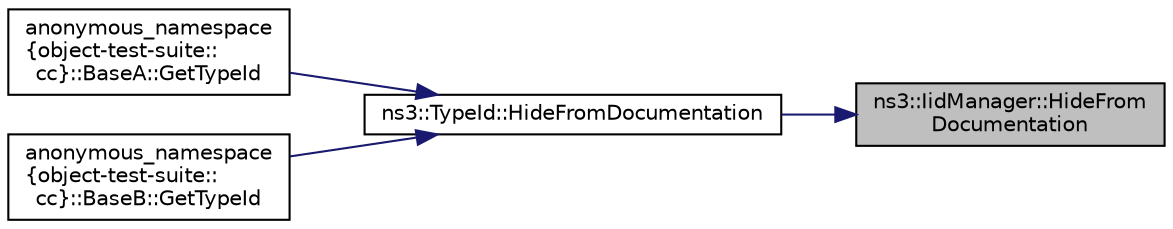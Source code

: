 digraph "ns3::IidManager::HideFromDocumentation"
{
 // LATEX_PDF_SIZE
  edge [fontname="Helvetica",fontsize="10",labelfontname="Helvetica",labelfontsize="10"];
  node [fontname="Helvetica",fontsize="10",shape=record];
  rankdir="RL";
  Node1 [label="ns3::IidManager::HideFrom\lDocumentation",height=0.2,width=0.4,color="black", fillcolor="grey75", style="filled", fontcolor="black",tooltip="Mark this type id to be excluded from documentation."];
  Node1 -> Node2 [dir="back",color="midnightblue",fontsize="10",style="solid",fontname="Helvetica"];
  Node2 [label="ns3::TypeId::HideFromDocumentation",height=0.2,width=0.4,color="black", fillcolor="white", style="filled",URL="$classns3_1_1_type_id.html#aa77c94c80d8c942a0da0db2de637fc14",tooltip="Hide this TypeId from documentation."];
  Node2 -> Node3 [dir="back",color="midnightblue",fontsize="10",style="solid",fontname="Helvetica"];
  Node3 [label="anonymous_namespace\l\{object-test-suite::\lcc\}::BaseA::GetTypeId",height=0.2,width=0.4,color="black", fillcolor="white", style="filled",URL="$classanonymous__namespace_02object-test-suite_8cc_03_1_1_base_a.html#a2605f32c83d42cdc86db0edfd7f1f772",tooltip="Register this type."];
  Node2 -> Node4 [dir="back",color="midnightblue",fontsize="10",style="solid",fontname="Helvetica"];
  Node4 [label="anonymous_namespace\l\{object-test-suite::\lcc\}::BaseB::GetTypeId",height=0.2,width=0.4,color="black", fillcolor="white", style="filled",URL="$classanonymous__namespace_02object-test-suite_8cc_03_1_1_base_b.html#a2588ac2e2ed9baa92a4009983a5c69c9",tooltip="Register this type."];
}
